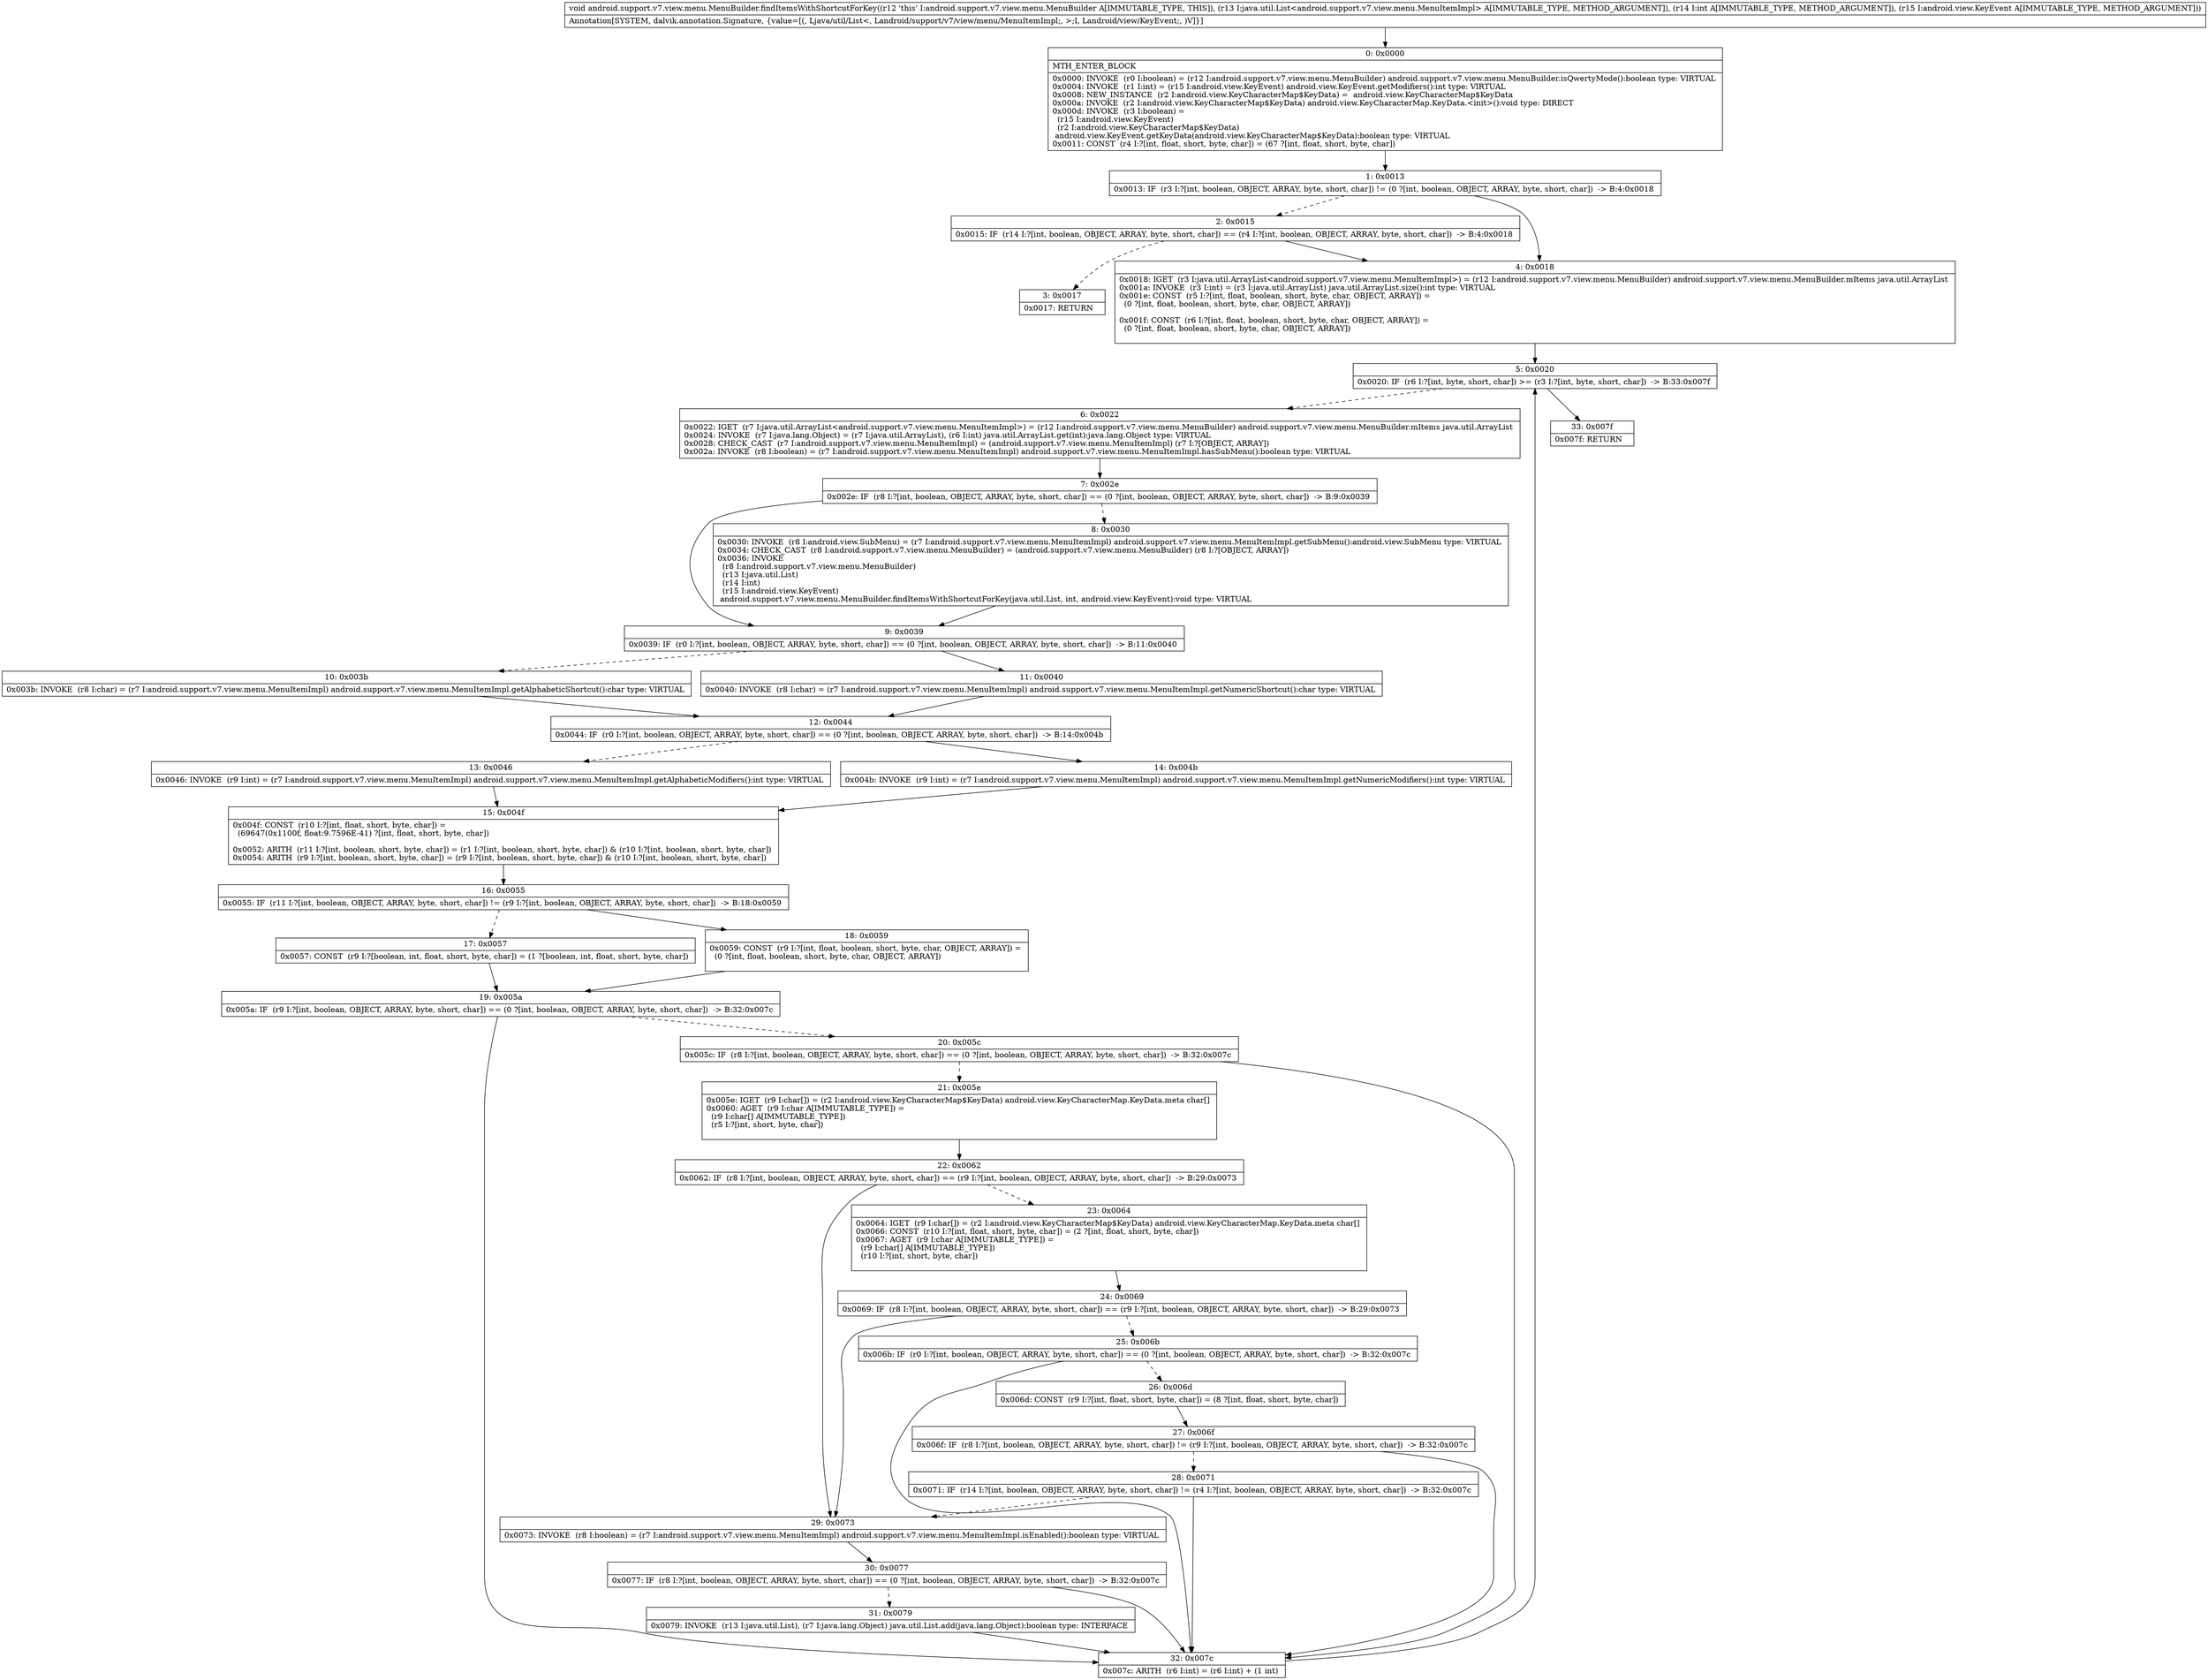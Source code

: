 digraph "CFG forandroid.support.v7.view.menu.MenuBuilder.findItemsWithShortcutForKey(Ljava\/util\/List;ILandroid\/view\/KeyEvent;)V" {
Node_0 [shape=record,label="{0\:\ 0x0000|MTH_ENTER_BLOCK\l|0x0000: INVOKE  (r0 I:boolean) = (r12 I:android.support.v7.view.menu.MenuBuilder) android.support.v7.view.menu.MenuBuilder.isQwertyMode():boolean type: VIRTUAL \l0x0004: INVOKE  (r1 I:int) = (r15 I:android.view.KeyEvent) android.view.KeyEvent.getModifiers():int type: VIRTUAL \l0x0008: NEW_INSTANCE  (r2 I:android.view.KeyCharacterMap$KeyData) =  android.view.KeyCharacterMap$KeyData \l0x000a: INVOKE  (r2 I:android.view.KeyCharacterMap$KeyData) android.view.KeyCharacterMap.KeyData.\<init\>():void type: DIRECT \l0x000d: INVOKE  (r3 I:boolean) = \l  (r15 I:android.view.KeyEvent)\l  (r2 I:android.view.KeyCharacterMap$KeyData)\l android.view.KeyEvent.getKeyData(android.view.KeyCharacterMap$KeyData):boolean type: VIRTUAL \l0x0011: CONST  (r4 I:?[int, float, short, byte, char]) = (67 ?[int, float, short, byte, char]) \l}"];
Node_1 [shape=record,label="{1\:\ 0x0013|0x0013: IF  (r3 I:?[int, boolean, OBJECT, ARRAY, byte, short, char]) != (0 ?[int, boolean, OBJECT, ARRAY, byte, short, char])  \-\> B:4:0x0018 \l}"];
Node_2 [shape=record,label="{2\:\ 0x0015|0x0015: IF  (r14 I:?[int, boolean, OBJECT, ARRAY, byte, short, char]) == (r4 I:?[int, boolean, OBJECT, ARRAY, byte, short, char])  \-\> B:4:0x0018 \l}"];
Node_3 [shape=record,label="{3\:\ 0x0017|0x0017: RETURN   \l}"];
Node_4 [shape=record,label="{4\:\ 0x0018|0x0018: IGET  (r3 I:java.util.ArrayList\<android.support.v7.view.menu.MenuItemImpl\>) = (r12 I:android.support.v7.view.menu.MenuBuilder) android.support.v7.view.menu.MenuBuilder.mItems java.util.ArrayList \l0x001a: INVOKE  (r3 I:int) = (r3 I:java.util.ArrayList) java.util.ArrayList.size():int type: VIRTUAL \l0x001e: CONST  (r5 I:?[int, float, boolean, short, byte, char, OBJECT, ARRAY]) = \l  (0 ?[int, float, boolean, short, byte, char, OBJECT, ARRAY])\l \l0x001f: CONST  (r6 I:?[int, float, boolean, short, byte, char, OBJECT, ARRAY]) = \l  (0 ?[int, float, boolean, short, byte, char, OBJECT, ARRAY])\l \l}"];
Node_5 [shape=record,label="{5\:\ 0x0020|0x0020: IF  (r6 I:?[int, byte, short, char]) \>= (r3 I:?[int, byte, short, char])  \-\> B:33:0x007f \l}"];
Node_6 [shape=record,label="{6\:\ 0x0022|0x0022: IGET  (r7 I:java.util.ArrayList\<android.support.v7.view.menu.MenuItemImpl\>) = (r12 I:android.support.v7.view.menu.MenuBuilder) android.support.v7.view.menu.MenuBuilder.mItems java.util.ArrayList \l0x0024: INVOKE  (r7 I:java.lang.Object) = (r7 I:java.util.ArrayList), (r6 I:int) java.util.ArrayList.get(int):java.lang.Object type: VIRTUAL \l0x0028: CHECK_CAST  (r7 I:android.support.v7.view.menu.MenuItemImpl) = (android.support.v7.view.menu.MenuItemImpl) (r7 I:?[OBJECT, ARRAY]) \l0x002a: INVOKE  (r8 I:boolean) = (r7 I:android.support.v7.view.menu.MenuItemImpl) android.support.v7.view.menu.MenuItemImpl.hasSubMenu():boolean type: VIRTUAL \l}"];
Node_7 [shape=record,label="{7\:\ 0x002e|0x002e: IF  (r8 I:?[int, boolean, OBJECT, ARRAY, byte, short, char]) == (0 ?[int, boolean, OBJECT, ARRAY, byte, short, char])  \-\> B:9:0x0039 \l}"];
Node_8 [shape=record,label="{8\:\ 0x0030|0x0030: INVOKE  (r8 I:android.view.SubMenu) = (r7 I:android.support.v7.view.menu.MenuItemImpl) android.support.v7.view.menu.MenuItemImpl.getSubMenu():android.view.SubMenu type: VIRTUAL \l0x0034: CHECK_CAST  (r8 I:android.support.v7.view.menu.MenuBuilder) = (android.support.v7.view.menu.MenuBuilder) (r8 I:?[OBJECT, ARRAY]) \l0x0036: INVOKE  \l  (r8 I:android.support.v7.view.menu.MenuBuilder)\l  (r13 I:java.util.List)\l  (r14 I:int)\l  (r15 I:android.view.KeyEvent)\l android.support.v7.view.menu.MenuBuilder.findItemsWithShortcutForKey(java.util.List, int, android.view.KeyEvent):void type: VIRTUAL \l}"];
Node_9 [shape=record,label="{9\:\ 0x0039|0x0039: IF  (r0 I:?[int, boolean, OBJECT, ARRAY, byte, short, char]) == (0 ?[int, boolean, OBJECT, ARRAY, byte, short, char])  \-\> B:11:0x0040 \l}"];
Node_10 [shape=record,label="{10\:\ 0x003b|0x003b: INVOKE  (r8 I:char) = (r7 I:android.support.v7.view.menu.MenuItemImpl) android.support.v7.view.menu.MenuItemImpl.getAlphabeticShortcut():char type: VIRTUAL \l}"];
Node_11 [shape=record,label="{11\:\ 0x0040|0x0040: INVOKE  (r8 I:char) = (r7 I:android.support.v7.view.menu.MenuItemImpl) android.support.v7.view.menu.MenuItemImpl.getNumericShortcut():char type: VIRTUAL \l}"];
Node_12 [shape=record,label="{12\:\ 0x0044|0x0044: IF  (r0 I:?[int, boolean, OBJECT, ARRAY, byte, short, char]) == (0 ?[int, boolean, OBJECT, ARRAY, byte, short, char])  \-\> B:14:0x004b \l}"];
Node_13 [shape=record,label="{13\:\ 0x0046|0x0046: INVOKE  (r9 I:int) = (r7 I:android.support.v7.view.menu.MenuItemImpl) android.support.v7.view.menu.MenuItemImpl.getAlphabeticModifiers():int type: VIRTUAL \l}"];
Node_14 [shape=record,label="{14\:\ 0x004b|0x004b: INVOKE  (r9 I:int) = (r7 I:android.support.v7.view.menu.MenuItemImpl) android.support.v7.view.menu.MenuItemImpl.getNumericModifiers():int type: VIRTUAL \l}"];
Node_15 [shape=record,label="{15\:\ 0x004f|0x004f: CONST  (r10 I:?[int, float, short, byte, char]) = \l  (69647(0x1100f, float:9.7596E\-41) ?[int, float, short, byte, char])\l \l0x0052: ARITH  (r11 I:?[int, boolean, short, byte, char]) = (r1 I:?[int, boolean, short, byte, char]) & (r10 I:?[int, boolean, short, byte, char]) \l0x0054: ARITH  (r9 I:?[int, boolean, short, byte, char]) = (r9 I:?[int, boolean, short, byte, char]) & (r10 I:?[int, boolean, short, byte, char]) \l}"];
Node_16 [shape=record,label="{16\:\ 0x0055|0x0055: IF  (r11 I:?[int, boolean, OBJECT, ARRAY, byte, short, char]) != (r9 I:?[int, boolean, OBJECT, ARRAY, byte, short, char])  \-\> B:18:0x0059 \l}"];
Node_17 [shape=record,label="{17\:\ 0x0057|0x0057: CONST  (r9 I:?[boolean, int, float, short, byte, char]) = (1 ?[boolean, int, float, short, byte, char]) \l}"];
Node_18 [shape=record,label="{18\:\ 0x0059|0x0059: CONST  (r9 I:?[int, float, boolean, short, byte, char, OBJECT, ARRAY]) = \l  (0 ?[int, float, boolean, short, byte, char, OBJECT, ARRAY])\l \l}"];
Node_19 [shape=record,label="{19\:\ 0x005a|0x005a: IF  (r9 I:?[int, boolean, OBJECT, ARRAY, byte, short, char]) == (0 ?[int, boolean, OBJECT, ARRAY, byte, short, char])  \-\> B:32:0x007c \l}"];
Node_20 [shape=record,label="{20\:\ 0x005c|0x005c: IF  (r8 I:?[int, boolean, OBJECT, ARRAY, byte, short, char]) == (0 ?[int, boolean, OBJECT, ARRAY, byte, short, char])  \-\> B:32:0x007c \l}"];
Node_21 [shape=record,label="{21\:\ 0x005e|0x005e: IGET  (r9 I:char[]) = (r2 I:android.view.KeyCharacterMap$KeyData) android.view.KeyCharacterMap.KeyData.meta char[] \l0x0060: AGET  (r9 I:char A[IMMUTABLE_TYPE]) = \l  (r9 I:char[] A[IMMUTABLE_TYPE])\l  (r5 I:?[int, short, byte, char])\l \l}"];
Node_22 [shape=record,label="{22\:\ 0x0062|0x0062: IF  (r8 I:?[int, boolean, OBJECT, ARRAY, byte, short, char]) == (r9 I:?[int, boolean, OBJECT, ARRAY, byte, short, char])  \-\> B:29:0x0073 \l}"];
Node_23 [shape=record,label="{23\:\ 0x0064|0x0064: IGET  (r9 I:char[]) = (r2 I:android.view.KeyCharacterMap$KeyData) android.view.KeyCharacterMap.KeyData.meta char[] \l0x0066: CONST  (r10 I:?[int, float, short, byte, char]) = (2 ?[int, float, short, byte, char]) \l0x0067: AGET  (r9 I:char A[IMMUTABLE_TYPE]) = \l  (r9 I:char[] A[IMMUTABLE_TYPE])\l  (r10 I:?[int, short, byte, char])\l \l}"];
Node_24 [shape=record,label="{24\:\ 0x0069|0x0069: IF  (r8 I:?[int, boolean, OBJECT, ARRAY, byte, short, char]) == (r9 I:?[int, boolean, OBJECT, ARRAY, byte, short, char])  \-\> B:29:0x0073 \l}"];
Node_25 [shape=record,label="{25\:\ 0x006b|0x006b: IF  (r0 I:?[int, boolean, OBJECT, ARRAY, byte, short, char]) == (0 ?[int, boolean, OBJECT, ARRAY, byte, short, char])  \-\> B:32:0x007c \l}"];
Node_26 [shape=record,label="{26\:\ 0x006d|0x006d: CONST  (r9 I:?[int, float, short, byte, char]) = (8 ?[int, float, short, byte, char]) \l}"];
Node_27 [shape=record,label="{27\:\ 0x006f|0x006f: IF  (r8 I:?[int, boolean, OBJECT, ARRAY, byte, short, char]) != (r9 I:?[int, boolean, OBJECT, ARRAY, byte, short, char])  \-\> B:32:0x007c \l}"];
Node_28 [shape=record,label="{28\:\ 0x0071|0x0071: IF  (r14 I:?[int, boolean, OBJECT, ARRAY, byte, short, char]) != (r4 I:?[int, boolean, OBJECT, ARRAY, byte, short, char])  \-\> B:32:0x007c \l}"];
Node_29 [shape=record,label="{29\:\ 0x0073|0x0073: INVOKE  (r8 I:boolean) = (r7 I:android.support.v7.view.menu.MenuItemImpl) android.support.v7.view.menu.MenuItemImpl.isEnabled():boolean type: VIRTUAL \l}"];
Node_30 [shape=record,label="{30\:\ 0x0077|0x0077: IF  (r8 I:?[int, boolean, OBJECT, ARRAY, byte, short, char]) == (0 ?[int, boolean, OBJECT, ARRAY, byte, short, char])  \-\> B:32:0x007c \l}"];
Node_31 [shape=record,label="{31\:\ 0x0079|0x0079: INVOKE  (r13 I:java.util.List), (r7 I:java.lang.Object) java.util.List.add(java.lang.Object):boolean type: INTERFACE \l}"];
Node_32 [shape=record,label="{32\:\ 0x007c|0x007c: ARITH  (r6 I:int) = (r6 I:int) + (1 int) \l}"];
Node_33 [shape=record,label="{33\:\ 0x007f|0x007f: RETURN   \l}"];
MethodNode[shape=record,label="{void android.support.v7.view.menu.MenuBuilder.findItemsWithShortcutForKey((r12 'this' I:android.support.v7.view.menu.MenuBuilder A[IMMUTABLE_TYPE, THIS]), (r13 I:java.util.List\<android.support.v7.view.menu.MenuItemImpl\> A[IMMUTABLE_TYPE, METHOD_ARGUMENT]), (r14 I:int A[IMMUTABLE_TYPE, METHOD_ARGUMENT]), (r15 I:android.view.KeyEvent A[IMMUTABLE_TYPE, METHOD_ARGUMENT]))  | Annotation[SYSTEM, dalvik.annotation.Signature, \{value=[(, Ljava\/util\/List\<, Landroid\/support\/v7\/view\/menu\/MenuItemImpl;, \>;I, Landroid\/view\/KeyEvent;, )V]\}]\l}"];
MethodNode -> Node_0;
Node_0 -> Node_1;
Node_1 -> Node_2[style=dashed];
Node_1 -> Node_4;
Node_2 -> Node_3[style=dashed];
Node_2 -> Node_4;
Node_4 -> Node_5;
Node_5 -> Node_6[style=dashed];
Node_5 -> Node_33;
Node_6 -> Node_7;
Node_7 -> Node_8[style=dashed];
Node_7 -> Node_9;
Node_8 -> Node_9;
Node_9 -> Node_10[style=dashed];
Node_9 -> Node_11;
Node_10 -> Node_12;
Node_11 -> Node_12;
Node_12 -> Node_13[style=dashed];
Node_12 -> Node_14;
Node_13 -> Node_15;
Node_14 -> Node_15;
Node_15 -> Node_16;
Node_16 -> Node_17[style=dashed];
Node_16 -> Node_18;
Node_17 -> Node_19;
Node_18 -> Node_19;
Node_19 -> Node_20[style=dashed];
Node_19 -> Node_32;
Node_20 -> Node_21[style=dashed];
Node_20 -> Node_32;
Node_21 -> Node_22;
Node_22 -> Node_23[style=dashed];
Node_22 -> Node_29;
Node_23 -> Node_24;
Node_24 -> Node_25[style=dashed];
Node_24 -> Node_29;
Node_25 -> Node_26[style=dashed];
Node_25 -> Node_32;
Node_26 -> Node_27;
Node_27 -> Node_28[style=dashed];
Node_27 -> Node_32;
Node_28 -> Node_29[style=dashed];
Node_28 -> Node_32;
Node_29 -> Node_30;
Node_30 -> Node_31[style=dashed];
Node_30 -> Node_32;
Node_31 -> Node_32;
Node_32 -> Node_5;
}

